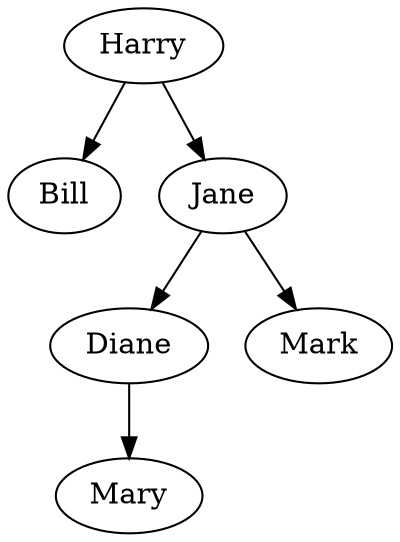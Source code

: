 strict digraph tree {    Harry -> Bill;    Harry -> Jane;    Jane -> Diane;    Diane -> Mary;    Jane -> Mark;}